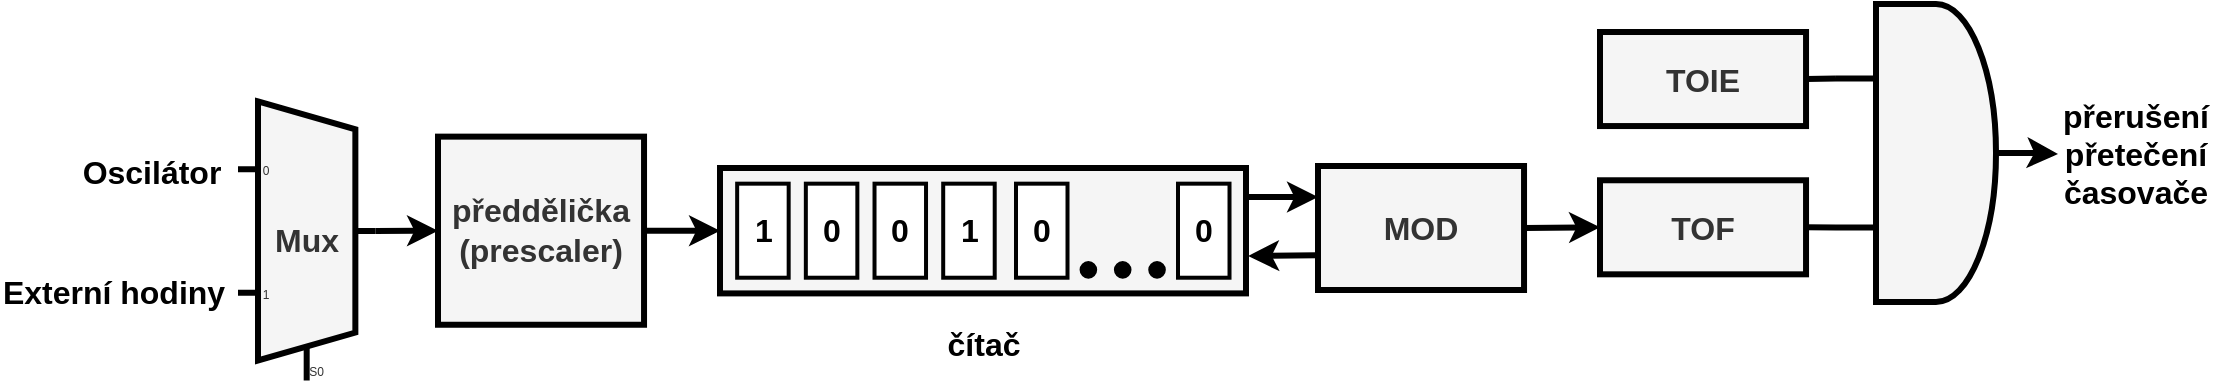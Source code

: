 <mxfile version="26.0.16">
  <diagram name="Page-1" id="9IAEspvSvcIyqBETl4pi">
    <mxGraphModel dx="1434" dy="836" grid="0" gridSize="10" guides="1" tooltips="1" connect="1" arrows="1" fold="1" page="1" pageScale="1" pageWidth="1169" pageHeight="827" math="0" shadow="0">
      <root>
        <mxCell id="0" />
        <mxCell id="1" parent="0" />
        <mxCell id="sbl8FLjxec2FkWnrwaHW-20" value="&lt;div&gt;&lt;span style=&quot;font-size: 16px;&quot;&gt;&lt;b&gt;přerušení&lt;/b&gt;&lt;/span&gt;&lt;/div&gt;&lt;div&gt;&lt;span style=&quot;font-size: 16px;&quot;&gt;&lt;b&gt;přetečení&lt;/b&gt;&lt;/span&gt;&lt;/div&gt;&lt;div&gt;&lt;span style=&quot;font-size: 16px;&quot;&gt;&lt;b&gt;časovače&lt;/b&gt;&lt;/span&gt;&lt;/div&gt;" style="text;html=1;align=center;verticalAlign=middle;whiteSpace=wrap;rounded=0;" parent="1" vertex="1">
          <mxGeometry x="1035" y="287.5" width="80" height="40" as="geometry" />
        </mxCell>
        <mxCell id="sbl8FLjxec2FkWnrwaHW-2" value="&lt;div&gt;&lt;b&gt;&lt;font style=&quot;font-size: 16px;&quot;&gt;předdělička&lt;/font&gt;&lt;/b&gt;&lt;/div&gt;&lt;b&gt;&lt;font style=&quot;font-size: 16px;&quot;&gt;(prescaler)&lt;/font&gt;&lt;/b&gt;" style="rounded=0;whiteSpace=wrap;html=1;strokeWidth=3;fillColor=#f5f5f5;fontColor=#333333;strokeColor=#000000;" parent="1" vertex="1">
          <mxGeometry x="225.998" y="299.321" width="103.019" height="94.054" as="geometry" />
        </mxCell>
        <mxCell id="sbl8FLjxec2FkWnrwaHW-3" value="" style="endArrow=classic;html=1;rounded=0;exitX=1;exitY=0.5;exitDx=0;exitDy=-5;entryX=0;entryY=0.5;entryDx=0;entryDy=0;strokeWidth=3;exitPerimeter=0;" parent="1" source="9jGtxTzqkHHHO-8kja27-11" target="sbl8FLjxec2FkWnrwaHW-2" edge="1">
          <mxGeometry width="50" height="50" relative="1" as="geometry">
            <mxPoint x="88.679" y="345.838" as="sourcePoint" />
            <mxPoint x="174.528" y="306.649" as="targetPoint" />
          </mxGeometry>
        </mxCell>
        <mxCell id="sbl8FLjxec2FkWnrwaHW-15" value="" style="group;fillColor=#f5f5f5;fontColor=#333333;strokeColor=#666666;container=0;" parent="1" vertex="1" connectable="0">
          <mxGeometry x="367" y="315" width="263" height="62.7" as="geometry" />
        </mxCell>
        <mxCell id="sbl8FLjxec2FkWnrwaHW-16" value="" style="endArrow=classic;html=1;rounded=0;exitX=1;exitY=0.5;exitDx=0;exitDy=0;entryX=0;entryY=0.5;entryDx=0;entryDy=0;strokeWidth=3;" parent="1" source="sbl8FLjxec2FkWnrwaHW-2" target="sbl8FLjxec2FkWnrwaHW-4" edge="1">
          <mxGeometry width="50" height="50" relative="1" as="geometry">
            <mxPoint x="294.717" y="345.618" as="sourcePoint" />
            <mxPoint x="397.736" y="345.618" as="targetPoint" />
          </mxGeometry>
        </mxCell>
        <mxCell id="sbl8FLjxec2FkWnrwaHW-18" value="&lt;span style=&quot;font-size: 16px;&quot;&gt;&lt;b&gt;čítač&lt;/b&gt;&lt;/span&gt;" style="text;html=1;align=center;verticalAlign=middle;whiteSpace=wrap;rounded=0;container=0;" parent="1" vertex="1">
          <mxGeometry x="412.655" y="387.005" width="171.698" height="32.135" as="geometry" />
        </mxCell>
        <mxCell id="sbl8FLjxec2FkWnrwaHW-19" value="" style="endArrow=classic;html=1;rounded=0;strokeWidth=3;entryX=0;entryY=0.25;entryDx=0;entryDy=0;exitX=1.001;exitY=0.232;exitDx=0;exitDy=0;exitPerimeter=0;" parent="1" source="sbl8FLjxec2FkWnrwaHW-4" target="9jGtxTzqkHHHO-8kja27-13" edge="1">
          <mxGeometry width="50" height="50" relative="1" as="geometry">
            <mxPoint x="585.0" y="329.675" as="sourcePoint" />
            <mxPoint x="672.732" y="344.838" as="targetPoint" />
          </mxGeometry>
        </mxCell>
        <mxCell id="9jGtxTzqkHHHO-8kja27-11" value="&lt;font style=&quot;font-size: 16px;&quot;&gt;&lt;b&gt;Mux&lt;/b&gt;&lt;/font&gt;" style="shadow=0;dashed=0;align=center;html=1;strokeWidth=3;shape=mxgraph.electrical.abstract.mux2;whiteSpace=wrap;fillColor=#f5f5f5;fontColor=#333333;strokeColor=#000000;" parent="1" vertex="1">
          <mxGeometry x="126" y="281.7" width="68.679" height="139.514" as="geometry" />
        </mxCell>
        <mxCell id="9jGtxTzqkHHHO-8kja27-13" value="&lt;font style=&quot;font-size: 16px;&quot;&gt;&lt;b style=&quot;&quot;&gt;MOD&lt;/b&gt;&lt;/font&gt;" style="rounded=0;whiteSpace=wrap;html=1;strokeWidth=3;fillColor=#f5f5f5;fontColor=#333333;strokeColor=#000000;" parent="1" vertex="1">
          <mxGeometry x="666" y="314" width="103.02" height="62" as="geometry" />
        </mxCell>
        <mxCell id="9jGtxTzqkHHHO-8kja27-14" value="" style="endArrow=classic;html=1;rounded=0;exitX=1;exitY=0.5;exitDx=0;exitDy=0;strokeWidth=3;entryX=0;entryY=0.5;entryDx=0;entryDy=0;" parent="1" source="9jGtxTzqkHHHO-8kja27-13" target="9jGtxTzqkHHHO-8kja27-16" edge="1">
          <mxGeometry width="50" height="50" relative="1" as="geometry">
            <mxPoint x="647.507" y="380.082" as="sourcePoint" />
            <mxPoint x="827.79" y="344.028" as="targetPoint" />
          </mxGeometry>
        </mxCell>
        <mxCell id="9jGtxTzqkHHHO-8kja27-16" value="&lt;font style=&quot;font-size: 16px;&quot;&gt;&lt;b style=&quot;&quot;&gt;TOF&lt;/b&gt;&lt;/font&gt;" style="rounded=0;whiteSpace=wrap;html=1;strokeWidth=3;fillColor=#f5f5f5;fontColor=#333333;strokeColor=#000000;" parent="1" vertex="1">
          <mxGeometry x="807.002" y="321.134" width="103.019" height="47.027" as="geometry" />
        </mxCell>
        <mxCell id="9jGtxTzqkHHHO-8kja27-17" value="&lt;font style=&quot;font-size: 16px;&quot;&gt;&lt;b style=&quot;&quot;&gt;TOIE&lt;/b&gt;&lt;/font&gt;" style="rounded=0;whiteSpace=wrap;html=1;strokeWidth=3;fillColor=#f5f5f5;fontColor=#333333;strokeColor=#000000;" parent="1" vertex="1">
          <mxGeometry x="807.002" y="247.004" width="103.019" height="47.027" as="geometry" />
        </mxCell>
        <mxCell id="9jGtxTzqkHHHO-8kja27-18" value="" style="verticalLabelPosition=bottom;shadow=0;dashed=0;align=center;html=1;verticalAlign=top;shape=mxgraph.electrical.logic_gates.logic_gate;operation=and;strokeWidth=3;fillColor=#f5f5f5;fontColor=#333333;strokeColor=#000000;" parent="1" vertex="1">
          <mxGeometry x="925" y="233" width="100" height="149" as="geometry" />
        </mxCell>
        <mxCell id="9jGtxTzqkHHHO-8kja27-19" value="" style="endArrow=none;html=1;rounded=0;entryX=0;entryY=0.25;entryDx=0;entryDy=0;entryPerimeter=0;exitX=1;exitY=0.5;exitDx=0;exitDy=0;strokeWidth=3;" parent="1" source="9jGtxTzqkHHHO-8kja27-17" target="9jGtxTzqkHHHO-8kja27-18" edge="1">
          <mxGeometry width="50" height="50" relative="1" as="geometry">
            <mxPoint x="837.79" y="338.19" as="sourcePoint" />
            <mxPoint x="887.79" y="288.19" as="targetPoint" />
          </mxGeometry>
        </mxCell>
        <mxCell id="9jGtxTzqkHHHO-8kja27-20" value="" style="endArrow=none;html=1;rounded=0;entryX=0;entryY=0.75;entryDx=0;entryDy=0;entryPerimeter=0;exitX=1;exitY=0.5;exitDx=0;exitDy=0;strokeWidth=3;" parent="1" source="9jGtxTzqkHHHO-8kja27-16" target="9jGtxTzqkHHHO-8kja27-18" edge="1">
          <mxGeometry width="50" height="50" relative="1" as="geometry">
            <mxPoint x="940.79" y="282.19" as="sourcePoint" />
            <mxPoint x="967.79" y="288.19" as="targetPoint" />
          </mxGeometry>
        </mxCell>
        <mxCell id="9jGtxTzqkHHHO-8kja27-21" value="" style="endArrow=classic;html=1;rounded=0;strokeWidth=3;entryX=1.004;entryY=0.702;entryDx=0;entryDy=0;exitX=-0.004;exitY=0.719;exitDx=0;exitDy=0;exitPerimeter=0;entryPerimeter=0;" parent="1" source="9jGtxTzqkHHHO-8kja27-13" target="sbl8FLjxec2FkWnrwaHW-4" edge="1">
          <mxGeometry width="50" height="50" relative="1" as="geometry">
            <mxPoint x="607.26" y="340" as="sourcePoint" />
            <mxPoint x="586.052" y="358.893" as="targetPoint" />
          </mxGeometry>
        </mxCell>
        <mxCell id="9jGtxTzqkHHHO-8kja27-23" value="" style="endArrow=classic;html=1;rounded=0;strokeWidth=3;exitX=1;exitY=0.5;exitDx=0;exitDy=0;exitPerimeter=0;" parent="1" source="9jGtxTzqkHHHO-8kja27-18" edge="1">
          <mxGeometry width="50" height="50" relative="1" as="geometry">
            <mxPoint x="1056" y="306" as="sourcePoint" />
            <mxPoint x="1036" y="308" as="targetPoint" />
          </mxGeometry>
        </mxCell>
        <mxCell id="9jGtxTzqkHHHO-8kja27-25" value="&lt;font style=&quot;font-size: 16px;&quot;&gt;&lt;b&gt;Oscilátor&lt;/b&gt;&lt;/font&gt;" style="text;html=1;align=center;verticalAlign=middle;whiteSpace=wrap;rounded=0;" parent="1" vertex="1">
          <mxGeometry x="45" y="301.7" width="76" height="30" as="geometry" />
        </mxCell>
        <mxCell id="9jGtxTzqkHHHO-8kja27-26" value="&lt;font style=&quot;font-size: 16px;&quot;&gt;&lt;b&gt;Externí hodiny&lt;/b&gt;&lt;/font&gt;" style="text;html=1;align=center;verticalAlign=middle;whiteSpace=wrap;rounded=0;" parent="1" vertex="1">
          <mxGeometry x="7" y="361.7" width="114" height="30" as="geometry" />
        </mxCell>
        <mxCell id="sbl8FLjxec2FkWnrwaHW-4" value="" style="rounded=0;whiteSpace=wrap;html=1;strokeWidth=3;fillColor=#f5f5f5;fontColor=#333333;strokeColor=#000000;container=0;" parent="1" vertex="1">
          <mxGeometry x="367" y="315" width="263" height="62.7" as="geometry" />
        </mxCell>
        <mxCell id="sbl8FLjxec2FkWnrwaHW-5" value="&lt;font style=&quot;font-size: 16px;&quot;&gt;&lt;b&gt;1&lt;/b&gt;&lt;/font&gt;" style="rounded=0;whiteSpace=wrap;html=1;strokeWidth=2;container=0;" parent="1" vertex="1">
          <mxGeometry x="375.581" y="322.834" width="25.755" height="47.027" as="geometry" />
        </mxCell>
        <mxCell id="sbl8FLjxec2FkWnrwaHW-6" value="&lt;font style=&quot;font-size: 16px;&quot;&gt;&lt;b&gt;0&lt;/b&gt;&lt;/font&gt;" style="rounded=0;whiteSpace=wrap;html=1;strokeWidth=2;container=0;" parent="1" vertex="1">
          <mxGeometry x="409.92" y="322.834" width="25.755" height="47.027" as="geometry" />
        </mxCell>
        <mxCell id="sbl8FLjxec2FkWnrwaHW-7" value="&lt;b&gt;&lt;font style=&quot;font-size: 16px;&quot;&gt;0&lt;/font&gt;&lt;/b&gt;" style="rounded=0;whiteSpace=wrap;html=1;strokeWidth=2;container=0;" parent="1" vertex="1">
          <mxGeometry x="444.26" y="322.834" width="25.755" height="47.027" as="geometry" />
        </mxCell>
        <mxCell id="sbl8FLjxec2FkWnrwaHW-8" value="&lt;b&gt;&lt;font style=&quot;font-size: 16px;&quot;&gt;1&lt;/font&gt;&lt;/b&gt;" style="rounded=0;whiteSpace=wrap;html=1;strokeWidth=2;container=0;" parent="1" vertex="1">
          <mxGeometry x="478.6" y="322.834" width="25.755" height="47.027" as="geometry" />
        </mxCell>
        <mxCell id="sbl8FLjxec2FkWnrwaHW-9" value="&lt;b&gt;&lt;font style=&quot;font-size: 16px;&quot;&gt;0&lt;/font&gt;&lt;/b&gt;" style="rounded=0;whiteSpace=wrap;html=1;strokeWidth=2;container=0;" parent="1" vertex="1">
          <mxGeometry x="514.999" y="322.834" width="25.755" height="47.027" as="geometry" />
        </mxCell>
        <mxCell id="sbl8FLjxec2FkWnrwaHW-11" value="&lt;b&gt;&lt;font style=&quot;font-size: 16px;&quot;&gt;0&lt;/font&gt;&lt;/b&gt;" style="rounded=0;whiteSpace=wrap;html=1;strokeWidth=2;container=0;" parent="1" vertex="1">
          <mxGeometry x="595.998" y="322.834" width="25.755" height="47.027" as="geometry" />
        </mxCell>
        <mxCell id="sbl8FLjxec2FkWnrwaHW-12" value="" style="ellipse;whiteSpace=wrap;html=1;aspect=fixed;fillColor=#000000;container=0;" parent="1" vertex="1">
          <mxGeometry x="547.279" y="362.024" width="7.817" height="7.817" as="geometry" />
        </mxCell>
        <mxCell id="sbl8FLjxec2FkWnrwaHW-13" value="" style="ellipse;whiteSpace=wrap;html=1;aspect=fixed;fillColor=#000000;container=0;" parent="1" vertex="1">
          <mxGeometry x="564.449" y="362.024" width="7.817" height="7.817" as="geometry" />
        </mxCell>
        <mxCell id="sbl8FLjxec2FkWnrwaHW-14" value="" style="ellipse;whiteSpace=wrap;html=1;aspect=fixed;fillColor=#000000;container=0;" parent="1" vertex="1">
          <mxGeometry x="581.618" y="362.024" width="7.817" height="7.817" as="geometry" />
        </mxCell>
      </root>
    </mxGraphModel>
  </diagram>
</mxfile>
